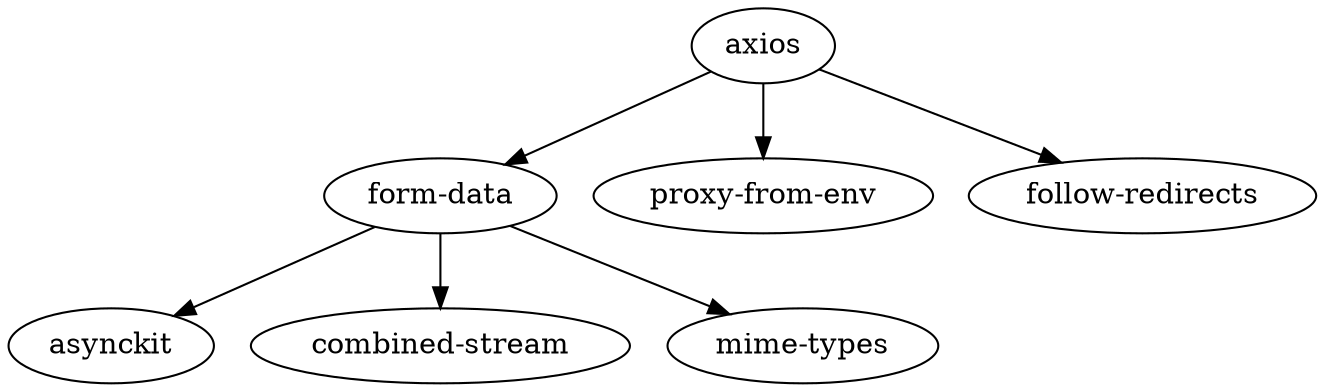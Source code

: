 digraph axios {
  "axios" -> "form-data";
  "form-data" -> "asynckit";
  "form-data" -> "combined-stream";
  "form-data" -> "mime-types";
  "axios" -> "proxy-from-env";
  "axios" -> "follow-redirects";
}
